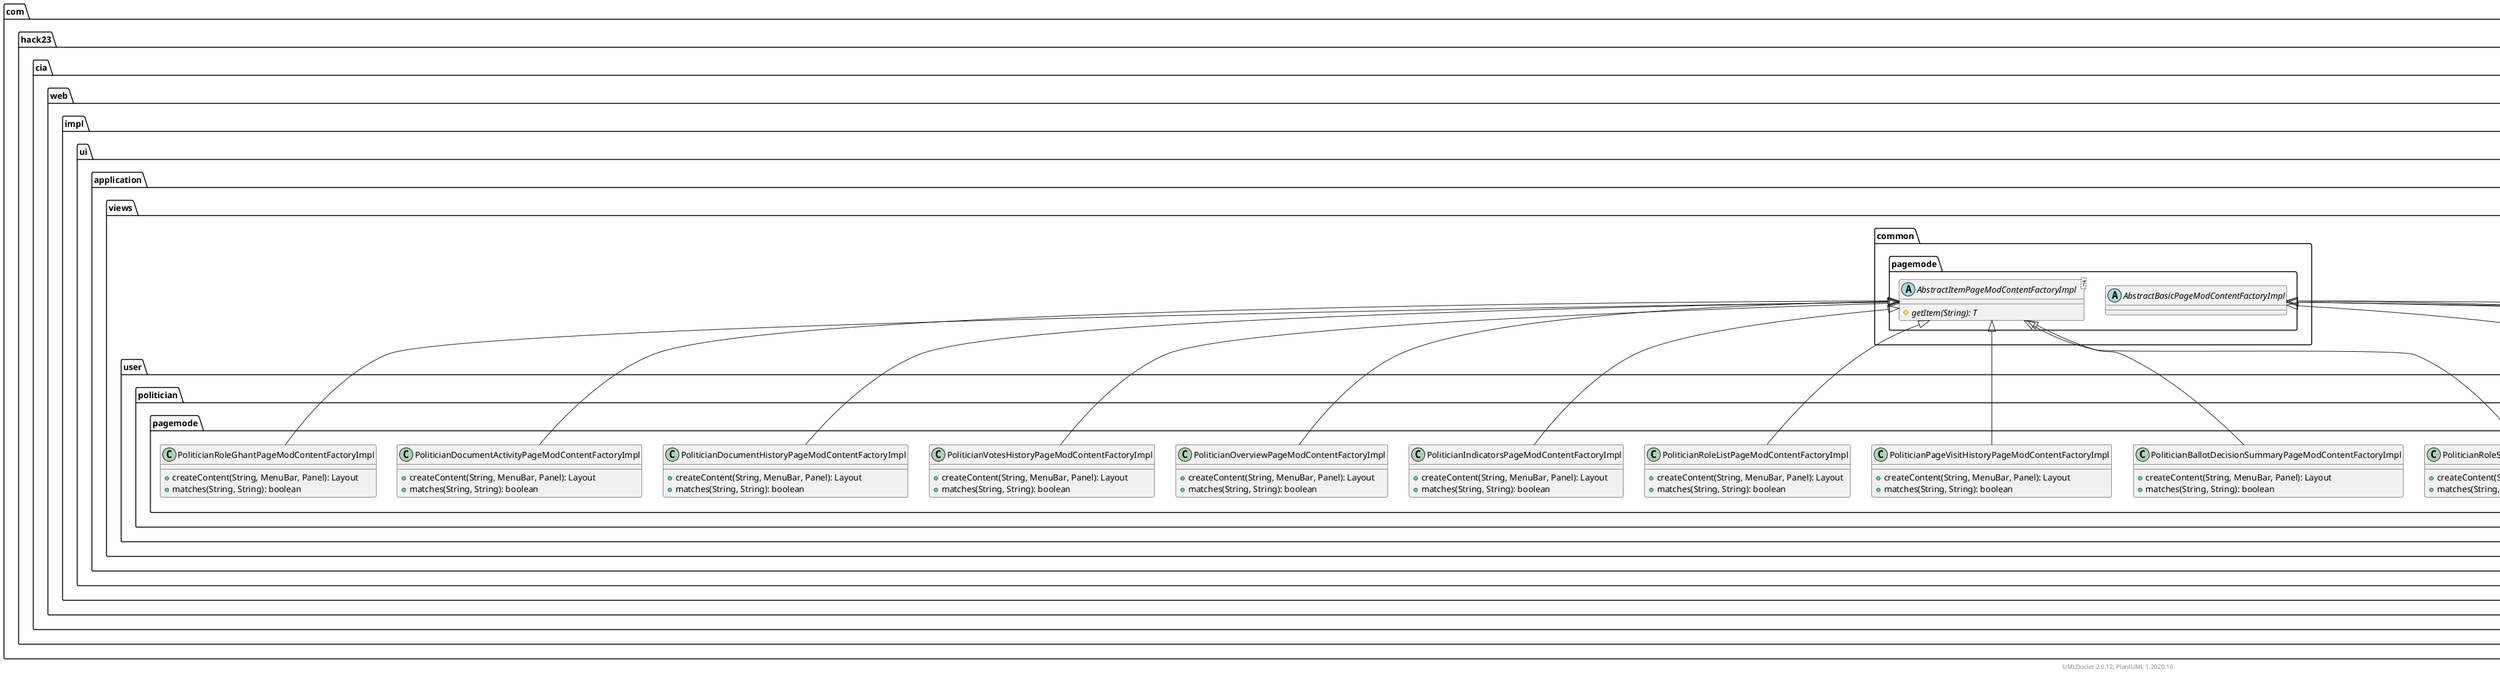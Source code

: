 @startuml
    namespace com.hack23.cia.web.impl.ui.application.views.user.politician.pagemode {

        class PoliticianRoleSummaryPageModContentFactoryImpl [[PoliticianRoleSummaryPageModContentFactoryImpl.html]] {
            +createContent(String, MenuBar, Panel): Layout
            +matches(String, String): boolean
        }

        class PoliticianRankingOverviewPageModContentFactoryImpl [[PoliticianRankingOverviewPageModContentFactoryImpl.html]] {
            {static} +NAME: String
            +createContent(String, MenuBar, Panel): Layout
            +matches(String, String): boolean
        }

        class PoliticianRankingDataGridPageModContentFactoryImpl [[PoliticianRankingDataGridPageModContentFactoryImpl.html]] {
            {static} +NAME: String
            +createContent(String, MenuBar, Panel): Layout
            +matches(String, String): boolean
        }

        class PoliticianRoleListPageModContentFactoryImpl [[PoliticianRoleListPageModContentFactoryImpl.html]] {
            +createContent(String, MenuBar, Panel): Layout
            +matches(String, String): boolean
        }

        class PoliticianIndicatorsPageModContentFactoryImpl [[PoliticianIndicatorsPageModContentFactoryImpl.html]] {
            +createContent(String, MenuBar, Panel): Layout
            +matches(String, String): boolean
        }

        class PoliticianOverviewPageModContentFactoryImpl [[PoliticianOverviewPageModContentFactoryImpl.html]] {
            +createContent(String, MenuBar, Panel): Layout
            +matches(String, String): boolean
        }

        class PoliticianRankingChartsAllPartiesPageModContentFactoryImpl [[PoliticianRankingChartsAllPartiesPageModContentFactoryImpl.html]] {
            {static} +NAME: String
            +createContent(String, MenuBar, Panel): Layout
            +matches(String, String): boolean
        }

        class PoliticianDocumentHistoryPageModContentFactoryImpl [[PoliticianDocumentHistoryPageModContentFactoryImpl.html]] {
            +createContent(String, MenuBar, Panel): Layout
            +matches(String, String): boolean
        }

        class PoliticianRankingChartsCurrentPartiesPageModContentFactoryImpl [[PoliticianRankingChartsCurrentPartiesPageModContentFactoryImpl.html]] {
            {static} +NAME: String
            +createContent(String, MenuBar, Panel): Layout
            +matches(String, String): boolean
        }

        class PoliticianRoleGhantPageModContentFactoryImpl [[PoliticianRoleGhantPageModContentFactoryImpl.html]] {
            +createContent(String, MenuBar, Panel): Layout
            +matches(String, String): boolean
        }

        class PoliticianBallotDecisionSummaryPageModContentFactoryImpl [[PoliticianBallotDecisionSummaryPageModContentFactoryImpl.html]] {
            +createContent(String, MenuBar, Panel): Layout
            +matches(String, String): boolean
        }

        class PoliticianRankingPageVisitHistoryPageModContentFactoryImpl [[PoliticianRankingPageVisitHistoryPageModContentFactoryImpl.html]] {
            {static} +NAME: String
            +createContent(String, MenuBar, Panel): Layout
            +matches(String, String): boolean
        }

        class PoliticianVotesHistoryPageModContentFactoryImpl [[PoliticianVotesHistoryPageModContentFactoryImpl.html]] {
            +createContent(String, MenuBar, Panel): Layout
            +matches(String, String): boolean
        }

        class PoliticianDocumentActivityPageModContentFactoryImpl [[PoliticianDocumentActivityPageModContentFactoryImpl.html]] {
            +createContent(String, MenuBar, Panel): Layout
            +matches(String, String): boolean
        }

        class PoliticianPageVisitHistoryPageModContentFactoryImpl [[PoliticianPageVisitHistoryPageModContentFactoryImpl.html]] {
            +createContent(String, MenuBar, Panel): Layout
            +matches(String, String): boolean
        }

        com.hack23.cia.web.impl.ui.application.views.common.pagemode.AbstractItemPageModContentFactoryImpl <|-- PoliticianRoleSummaryPageModContentFactoryImpl
        com.hack23.cia.web.impl.ui.application.views.common.pagemode.AbstractBasicPageModContentFactoryImpl <|-- PoliticianRankingOverviewPageModContentFactoryImpl
        com.hack23.cia.web.impl.ui.application.views.common.pagemode.AbstractBasicPageModContentFactoryImpl <|-- PoliticianRankingDataGridPageModContentFactoryImpl
        com.hack23.cia.web.impl.ui.application.views.common.pagemode.AbstractItemPageModContentFactoryImpl <|-- PoliticianRoleListPageModContentFactoryImpl
        com.hack23.cia.web.impl.ui.application.views.common.pagemode.AbstractItemPageModContentFactoryImpl <|-- PoliticianIndicatorsPageModContentFactoryImpl
        com.hack23.cia.web.impl.ui.application.views.common.pagemode.AbstractItemPageModContentFactoryImpl <|-- PoliticianOverviewPageModContentFactoryImpl
        com.hack23.cia.web.impl.ui.application.views.common.pagemode.AbstractBasicPageModContentFactoryImpl <|-- PoliticianRankingChartsAllPartiesPageModContentFactoryImpl
        com.hack23.cia.web.impl.ui.application.views.common.pagemode.AbstractItemPageModContentFactoryImpl <|-- PoliticianDocumentHistoryPageModContentFactoryImpl
        com.hack23.cia.web.impl.ui.application.views.common.pagemode.AbstractBasicPageModContentFactoryImpl <|-- PoliticianRankingChartsCurrentPartiesPageModContentFactoryImpl
        com.hack23.cia.web.impl.ui.application.views.common.pagemode.AbstractItemPageModContentFactoryImpl <|-- PoliticianRoleGhantPageModContentFactoryImpl
        com.hack23.cia.web.impl.ui.application.views.common.pagemode.AbstractItemPageModContentFactoryImpl <|-- PoliticianBallotDecisionSummaryPageModContentFactoryImpl
        com.hack23.cia.web.impl.ui.application.views.common.pagemode.AbstractBasicPageModContentFactoryImpl <|-- PoliticianRankingPageVisitHistoryPageModContentFactoryImpl
        com.hack23.cia.web.impl.ui.application.views.common.pagemode.AbstractItemPageModContentFactoryImpl <|-- PoliticianVotesHistoryPageModContentFactoryImpl
        com.hack23.cia.web.impl.ui.application.views.common.pagemode.AbstractItemPageModContentFactoryImpl <|-- PoliticianDocumentActivityPageModContentFactoryImpl
        com.hack23.cia.web.impl.ui.application.views.common.pagemode.AbstractItemPageModContentFactoryImpl <|-- PoliticianPageVisitHistoryPageModContentFactoryImpl
    }

    namespace com.hack23.cia.web.impl.ui.application.views.common.pagemode {
        abstract class AbstractItemPageModContentFactoryImpl<T> [[../../../common/pagemode/AbstractItemPageModContentFactoryImpl.html]] {
            {abstract} #getItem(String): T
        }
        abstract class AbstractBasicPageModContentFactoryImpl [[../../../common/pagemode/AbstractBasicPageModContentFactoryImpl.html]]
    }

    center footer UMLDoclet 2.0.12, PlantUML 1.2020.16
@enduml
